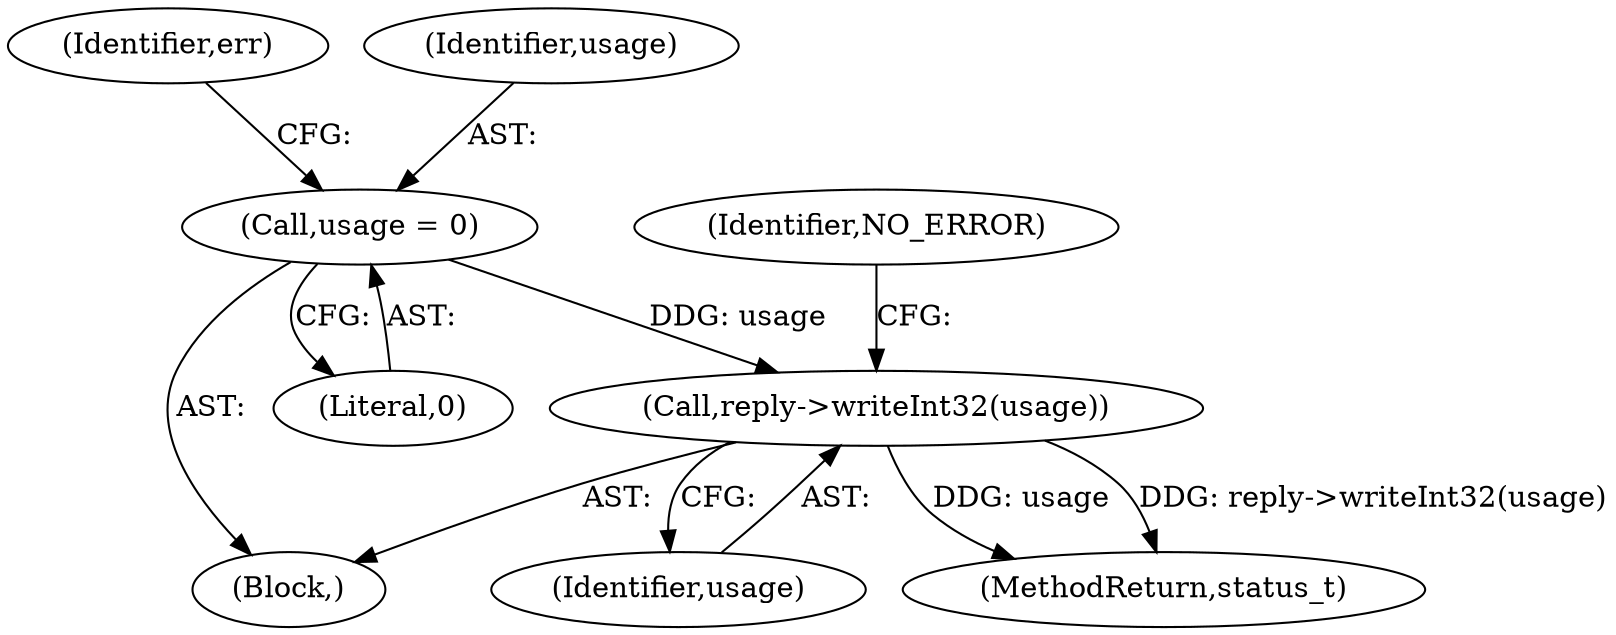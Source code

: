 digraph "0_Android_0bb5ced60304da7f61478ffd359e7ba65d72f181@API" {
"1000638" [label="(Call,reply->writeInt32(usage))"];
"1000625" [label="(Call,usage = 0)"];
"1001353" [label="(MethodReturn,status_t)"];
"1000625" [label="(Call,usage = 0)"];
"1000638" [label="(Call,reply->writeInt32(usage))"];
"1000639" [label="(Identifier,usage)"];
"1000630" [label="(Identifier,err)"];
"1000626" [label="(Identifier,usage)"];
"1000609" [label="(Block,)"];
"1000641" [label="(Identifier,NO_ERROR)"];
"1000627" [label="(Literal,0)"];
"1000638" -> "1000609"  [label="AST: "];
"1000638" -> "1000639"  [label="CFG: "];
"1000639" -> "1000638"  [label="AST: "];
"1000641" -> "1000638"  [label="CFG: "];
"1000638" -> "1001353"  [label="DDG: reply->writeInt32(usage)"];
"1000638" -> "1001353"  [label="DDG: usage"];
"1000625" -> "1000638"  [label="DDG: usage"];
"1000625" -> "1000609"  [label="AST: "];
"1000625" -> "1000627"  [label="CFG: "];
"1000626" -> "1000625"  [label="AST: "];
"1000627" -> "1000625"  [label="AST: "];
"1000630" -> "1000625"  [label="CFG: "];
}
